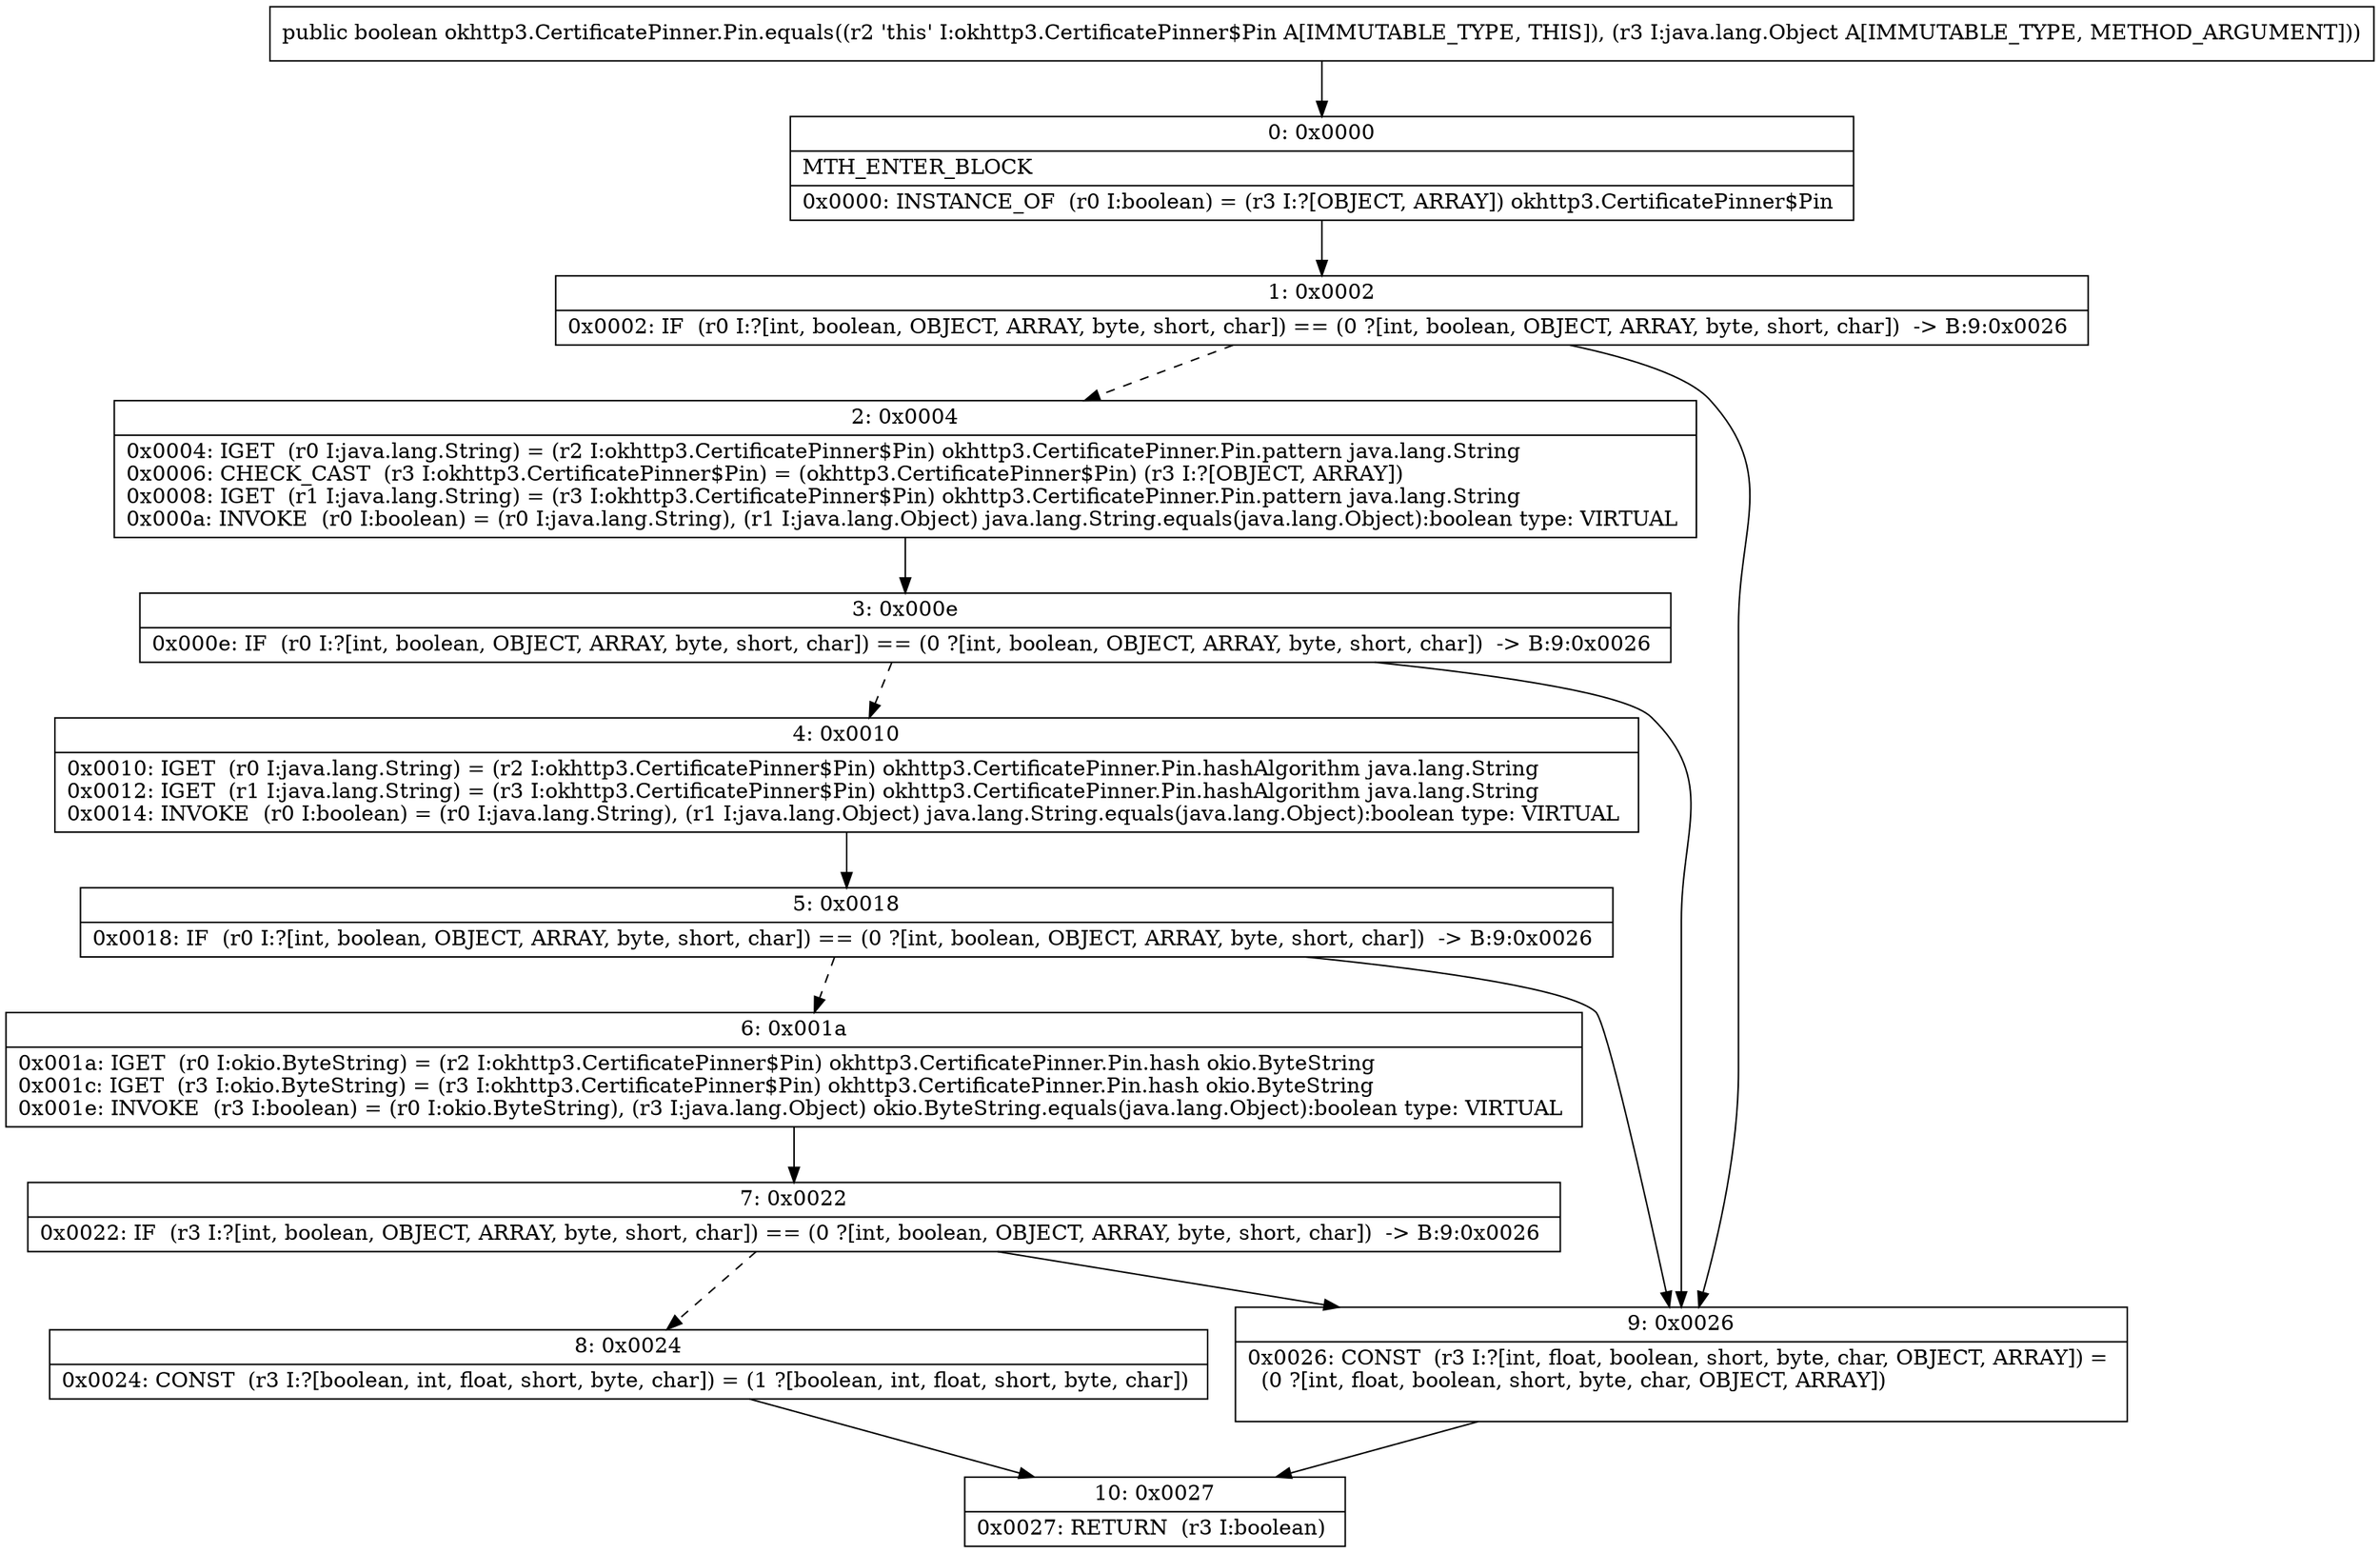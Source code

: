 digraph "CFG forokhttp3.CertificatePinner.Pin.equals(Ljava\/lang\/Object;)Z" {
Node_0 [shape=record,label="{0\:\ 0x0000|MTH_ENTER_BLOCK\l|0x0000: INSTANCE_OF  (r0 I:boolean) = (r3 I:?[OBJECT, ARRAY]) okhttp3.CertificatePinner$Pin \l}"];
Node_1 [shape=record,label="{1\:\ 0x0002|0x0002: IF  (r0 I:?[int, boolean, OBJECT, ARRAY, byte, short, char]) == (0 ?[int, boolean, OBJECT, ARRAY, byte, short, char])  \-\> B:9:0x0026 \l}"];
Node_2 [shape=record,label="{2\:\ 0x0004|0x0004: IGET  (r0 I:java.lang.String) = (r2 I:okhttp3.CertificatePinner$Pin) okhttp3.CertificatePinner.Pin.pattern java.lang.String \l0x0006: CHECK_CAST  (r3 I:okhttp3.CertificatePinner$Pin) = (okhttp3.CertificatePinner$Pin) (r3 I:?[OBJECT, ARRAY]) \l0x0008: IGET  (r1 I:java.lang.String) = (r3 I:okhttp3.CertificatePinner$Pin) okhttp3.CertificatePinner.Pin.pattern java.lang.String \l0x000a: INVOKE  (r0 I:boolean) = (r0 I:java.lang.String), (r1 I:java.lang.Object) java.lang.String.equals(java.lang.Object):boolean type: VIRTUAL \l}"];
Node_3 [shape=record,label="{3\:\ 0x000e|0x000e: IF  (r0 I:?[int, boolean, OBJECT, ARRAY, byte, short, char]) == (0 ?[int, boolean, OBJECT, ARRAY, byte, short, char])  \-\> B:9:0x0026 \l}"];
Node_4 [shape=record,label="{4\:\ 0x0010|0x0010: IGET  (r0 I:java.lang.String) = (r2 I:okhttp3.CertificatePinner$Pin) okhttp3.CertificatePinner.Pin.hashAlgorithm java.lang.String \l0x0012: IGET  (r1 I:java.lang.String) = (r3 I:okhttp3.CertificatePinner$Pin) okhttp3.CertificatePinner.Pin.hashAlgorithm java.lang.String \l0x0014: INVOKE  (r0 I:boolean) = (r0 I:java.lang.String), (r1 I:java.lang.Object) java.lang.String.equals(java.lang.Object):boolean type: VIRTUAL \l}"];
Node_5 [shape=record,label="{5\:\ 0x0018|0x0018: IF  (r0 I:?[int, boolean, OBJECT, ARRAY, byte, short, char]) == (0 ?[int, boolean, OBJECT, ARRAY, byte, short, char])  \-\> B:9:0x0026 \l}"];
Node_6 [shape=record,label="{6\:\ 0x001a|0x001a: IGET  (r0 I:okio.ByteString) = (r2 I:okhttp3.CertificatePinner$Pin) okhttp3.CertificatePinner.Pin.hash okio.ByteString \l0x001c: IGET  (r3 I:okio.ByteString) = (r3 I:okhttp3.CertificatePinner$Pin) okhttp3.CertificatePinner.Pin.hash okio.ByteString \l0x001e: INVOKE  (r3 I:boolean) = (r0 I:okio.ByteString), (r3 I:java.lang.Object) okio.ByteString.equals(java.lang.Object):boolean type: VIRTUAL \l}"];
Node_7 [shape=record,label="{7\:\ 0x0022|0x0022: IF  (r3 I:?[int, boolean, OBJECT, ARRAY, byte, short, char]) == (0 ?[int, boolean, OBJECT, ARRAY, byte, short, char])  \-\> B:9:0x0026 \l}"];
Node_8 [shape=record,label="{8\:\ 0x0024|0x0024: CONST  (r3 I:?[boolean, int, float, short, byte, char]) = (1 ?[boolean, int, float, short, byte, char]) \l}"];
Node_9 [shape=record,label="{9\:\ 0x0026|0x0026: CONST  (r3 I:?[int, float, boolean, short, byte, char, OBJECT, ARRAY]) = \l  (0 ?[int, float, boolean, short, byte, char, OBJECT, ARRAY])\l \l}"];
Node_10 [shape=record,label="{10\:\ 0x0027|0x0027: RETURN  (r3 I:boolean) \l}"];
MethodNode[shape=record,label="{public boolean okhttp3.CertificatePinner.Pin.equals((r2 'this' I:okhttp3.CertificatePinner$Pin A[IMMUTABLE_TYPE, THIS]), (r3 I:java.lang.Object A[IMMUTABLE_TYPE, METHOD_ARGUMENT])) }"];
MethodNode -> Node_0;
Node_0 -> Node_1;
Node_1 -> Node_2[style=dashed];
Node_1 -> Node_9;
Node_2 -> Node_3;
Node_3 -> Node_4[style=dashed];
Node_3 -> Node_9;
Node_4 -> Node_5;
Node_5 -> Node_6[style=dashed];
Node_5 -> Node_9;
Node_6 -> Node_7;
Node_7 -> Node_8[style=dashed];
Node_7 -> Node_9;
Node_8 -> Node_10;
Node_9 -> Node_10;
}

